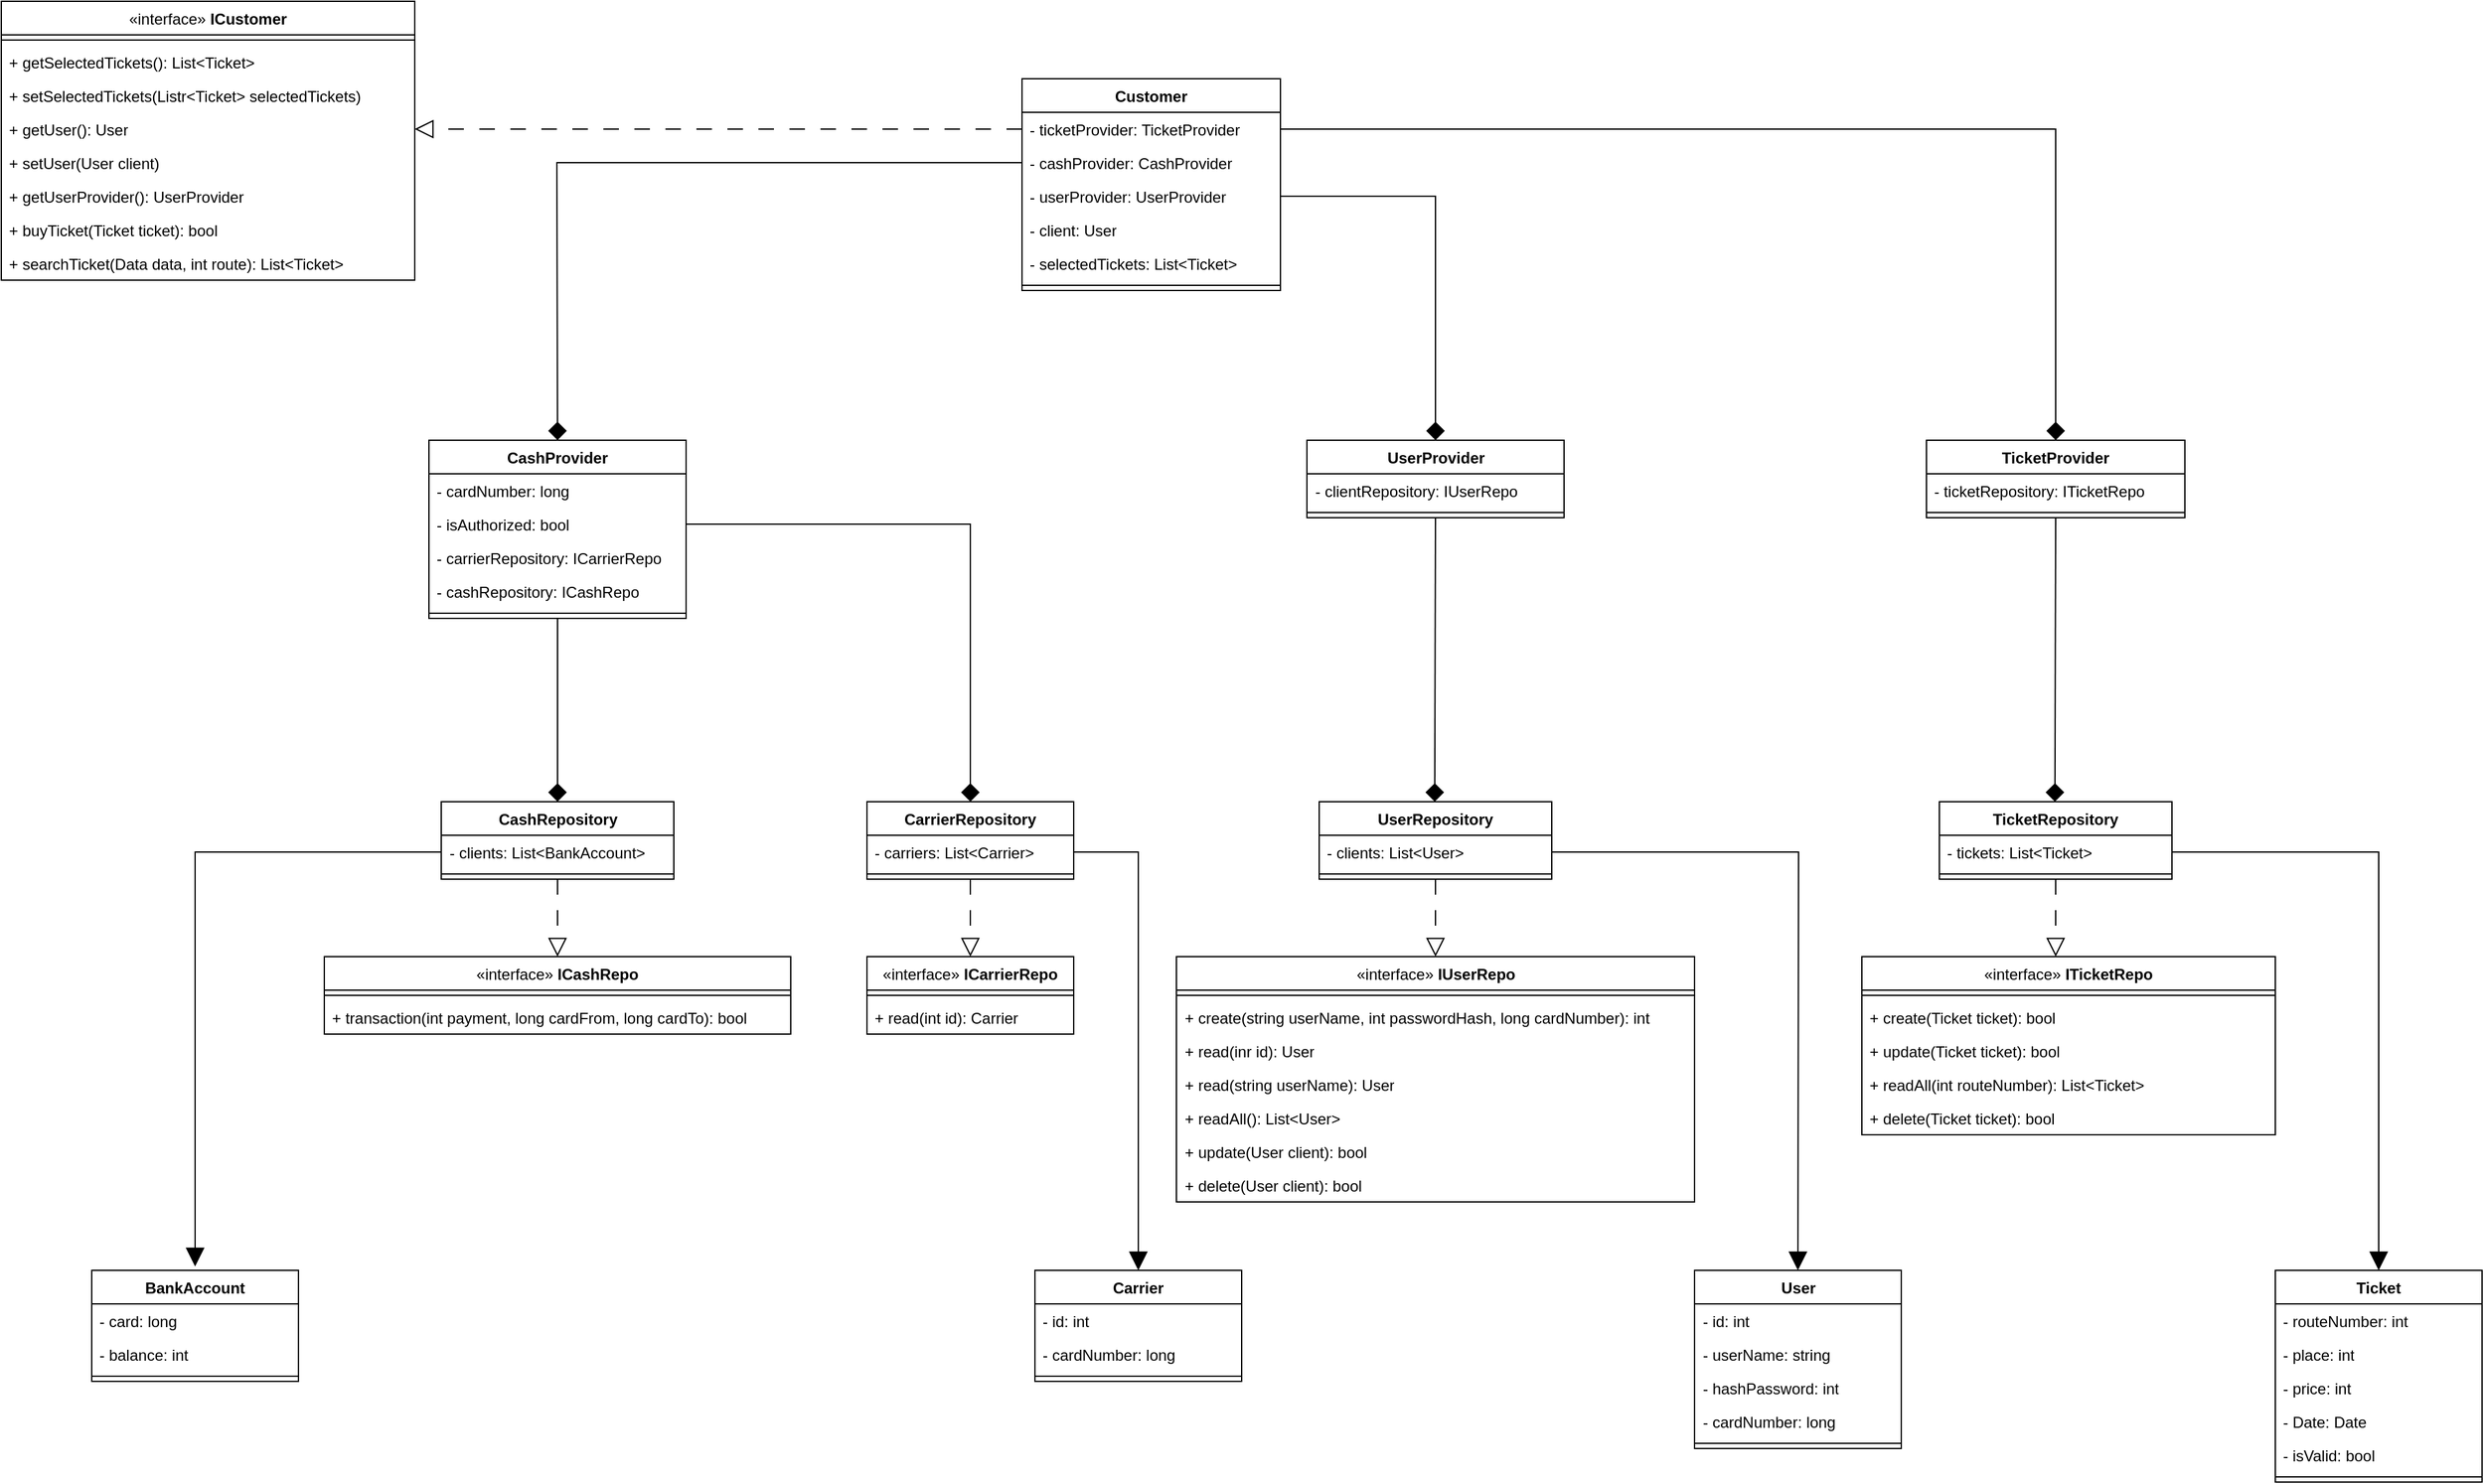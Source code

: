 <mxfile version="24.7.6">
  <diagram name="Страница — 1" id="wnQnhrCeRVXdjfEWjhVG">
    <mxGraphModel dx="2807" dy="1110" grid="1" gridSize="10" guides="1" tooltips="1" connect="1" arrows="1" fold="1" page="1" pageScale="1" pageWidth="827" pageHeight="1169" math="0" shadow="0">
      <root>
        <mxCell id="0" />
        <mxCell id="1" parent="0" />
        <mxCell id="jWmrTq4D48jjDV1dn7ar-1" value="User" style="swimlane;fontStyle=1;align=center;verticalAlign=top;childLayout=stackLayout;horizontal=1;startSize=26;horizontalStack=0;resizeParent=1;resizeParentMax=0;resizeLast=0;collapsible=1;marginBottom=0;whiteSpace=wrap;html=1;" parent="1" vertex="1">
          <mxGeometry x="1000.5" y="1083" width="160" height="138" as="geometry" />
        </mxCell>
        <mxCell id="jWmrTq4D48jjDV1dn7ar-2" value="- id: int" style="text;strokeColor=none;fillColor=none;align=left;verticalAlign=top;spacingLeft=4;spacingRight=4;overflow=hidden;rotatable=0;points=[[0,0.5],[1,0.5]];portConstraint=eastwest;whiteSpace=wrap;html=1;" parent="jWmrTq4D48jjDV1dn7ar-1" vertex="1">
          <mxGeometry y="26" width="160" height="26" as="geometry" />
        </mxCell>
        <mxCell id="jWmrTq4D48jjDV1dn7ar-5" value="- userName: string" style="text;strokeColor=none;fillColor=none;align=left;verticalAlign=top;spacingLeft=4;spacingRight=4;overflow=hidden;rotatable=0;points=[[0,0.5],[1,0.5]];portConstraint=eastwest;whiteSpace=wrap;html=1;" parent="jWmrTq4D48jjDV1dn7ar-1" vertex="1">
          <mxGeometry y="52" width="160" height="26" as="geometry" />
        </mxCell>
        <mxCell id="jWmrTq4D48jjDV1dn7ar-6" value="- hashPassword: int" style="text;strokeColor=none;fillColor=none;align=left;verticalAlign=top;spacingLeft=4;spacingRight=4;overflow=hidden;rotatable=0;points=[[0,0.5],[1,0.5]];portConstraint=eastwest;whiteSpace=wrap;html=1;" parent="jWmrTq4D48jjDV1dn7ar-1" vertex="1">
          <mxGeometry y="78" width="160" height="26" as="geometry" />
        </mxCell>
        <mxCell id="jWmrTq4D48jjDV1dn7ar-7" value="- cardNumber: long" style="text;strokeColor=none;fillColor=none;align=left;verticalAlign=top;spacingLeft=4;spacingRight=4;overflow=hidden;rotatable=0;points=[[0,0.5],[1,0.5]];portConstraint=eastwest;whiteSpace=wrap;html=1;" parent="jWmrTq4D48jjDV1dn7ar-1" vertex="1">
          <mxGeometry y="104" width="160" height="26" as="geometry" />
        </mxCell>
        <mxCell id="jWmrTq4D48jjDV1dn7ar-3" value="" style="line;strokeWidth=1;fillColor=none;align=left;verticalAlign=middle;spacingTop=-1;spacingLeft=3;spacingRight=3;rotatable=0;labelPosition=right;points=[];portConstraint=eastwest;strokeColor=inherit;" parent="jWmrTq4D48jjDV1dn7ar-1" vertex="1">
          <mxGeometry y="130" width="160" height="8" as="geometry" />
        </mxCell>
        <mxCell id="jWmrTq4D48jjDV1dn7ar-8" value="Ticket" style="swimlane;fontStyle=1;align=center;verticalAlign=top;childLayout=stackLayout;horizontal=1;startSize=26;horizontalStack=0;resizeParent=1;resizeParentMax=0;resizeLast=0;collapsible=1;marginBottom=0;whiteSpace=wrap;html=1;" parent="1" vertex="1">
          <mxGeometry x="1450" y="1083" width="160" height="164" as="geometry" />
        </mxCell>
        <mxCell id="jWmrTq4D48jjDV1dn7ar-9" value="- routeNumber: int" style="text;strokeColor=none;fillColor=none;align=left;verticalAlign=top;spacingLeft=4;spacingRight=4;overflow=hidden;rotatable=0;points=[[0,0.5],[1,0.5]];portConstraint=eastwest;whiteSpace=wrap;html=1;" parent="jWmrTq4D48jjDV1dn7ar-8" vertex="1">
          <mxGeometry y="26" width="160" height="26" as="geometry" />
        </mxCell>
        <mxCell id="jWmrTq4D48jjDV1dn7ar-12" value="- place: int" style="text;strokeColor=none;fillColor=none;align=left;verticalAlign=top;spacingLeft=4;spacingRight=4;overflow=hidden;rotatable=0;points=[[0,0.5],[1,0.5]];portConstraint=eastwest;whiteSpace=wrap;html=1;" parent="jWmrTq4D48jjDV1dn7ar-8" vertex="1">
          <mxGeometry y="52" width="160" height="26" as="geometry" />
        </mxCell>
        <mxCell id="jWmrTq4D48jjDV1dn7ar-13" value="- price: int" style="text;strokeColor=none;fillColor=none;align=left;verticalAlign=top;spacingLeft=4;spacingRight=4;overflow=hidden;rotatable=0;points=[[0,0.5],[1,0.5]];portConstraint=eastwest;whiteSpace=wrap;html=1;" parent="jWmrTq4D48jjDV1dn7ar-8" vertex="1">
          <mxGeometry y="78" width="160" height="26" as="geometry" />
        </mxCell>
        <mxCell id="jWmrTq4D48jjDV1dn7ar-14" value="- Date: Date" style="text;strokeColor=none;fillColor=none;align=left;verticalAlign=top;spacingLeft=4;spacingRight=4;overflow=hidden;rotatable=0;points=[[0,0.5],[1,0.5]];portConstraint=eastwest;whiteSpace=wrap;html=1;" parent="jWmrTq4D48jjDV1dn7ar-8" vertex="1">
          <mxGeometry y="104" width="160" height="26" as="geometry" />
        </mxCell>
        <mxCell id="jWmrTq4D48jjDV1dn7ar-15" value="- isValid: bool" style="text;strokeColor=none;fillColor=none;align=left;verticalAlign=top;spacingLeft=4;spacingRight=4;overflow=hidden;rotatable=0;points=[[0,0.5],[1,0.5]];portConstraint=eastwest;whiteSpace=wrap;html=1;" parent="jWmrTq4D48jjDV1dn7ar-8" vertex="1">
          <mxGeometry y="130" width="160" height="26" as="geometry" />
        </mxCell>
        <mxCell id="jWmrTq4D48jjDV1dn7ar-10" value="" style="line;strokeWidth=1;fillColor=none;align=left;verticalAlign=middle;spacingTop=-1;spacingLeft=3;spacingRight=3;rotatable=0;labelPosition=right;points=[];portConstraint=eastwest;strokeColor=inherit;" parent="jWmrTq4D48jjDV1dn7ar-8" vertex="1">
          <mxGeometry y="156" width="160" height="8" as="geometry" />
        </mxCell>
        <mxCell id="jWmrTq4D48jjDV1dn7ar-16" value="Carrier" style="swimlane;fontStyle=1;align=center;verticalAlign=top;childLayout=stackLayout;horizontal=1;startSize=26;horizontalStack=0;resizeParent=1;resizeParentMax=0;resizeLast=0;collapsible=1;marginBottom=0;whiteSpace=wrap;html=1;" parent="1" vertex="1">
          <mxGeometry x="490" y="1083" width="160" height="86" as="geometry" />
        </mxCell>
        <mxCell id="jWmrTq4D48jjDV1dn7ar-17" value="- id: int" style="text;strokeColor=none;fillColor=none;align=left;verticalAlign=top;spacingLeft=4;spacingRight=4;overflow=hidden;rotatable=0;points=[[0,0.5],[1,0.5]];portConstraint=eastwest;whiteSpace=wrap;html=1;" parent="jWmrTq4D48jjDV1dn7ar-16" vertex="1">
          <mxGeometry y="26" width="160" height="26" as="geometry" />
        </mxCell>
        <mxCell id="jWmrTq4D48jjDV1dn7ar-20" value="- cardNumber: long" style="text;strokeColor=none;fillColor=none;align=left;verticalAlign=top;spacingLeft=4;spacingRight=4;overflow=hidden;rotatable=0;points=[[0,0.5],[1,0.5]];portConstraint=eastwest;whiteSpace=wrap;html=1;" parent="jWmrTq4D48jjDV1dn7ar-16" vertex="1">
          <mxGeometry y="52" width="160" height="26" as="geometry" />
        </mxCell>
        <mxCell id="jWmrTq4D48jjDV1dn7ar-18" value="" style="line;strokeWidth=1;fillColor=none;align=left;verticalAlign=middle;spacingTop=-1;spacingLeft=3;spacingRight=3;rotatable=0;labelPosition=right;points=[];portConstraint=eastwest;strokeColor=inherit;" parent="jWmrTq4D48jjDV1dn7ar-16" vertex="1">
          <mxGeometry y="78" width="160" height="8" as="geometry" />
        </mxCell>
        <mxCell id="jWmrTq4D48jjDV1dn7ar-21" value="BankAccount" style="swimlane;fontStyle=1;align=center;verticalAlign=top;childLayout=stackLayout;horizontal=1;startSize=26;horizontalStack=0;resizeParent=1;resizeParentMax=0;resizeLast=0;collapsible=1;marginBottom=0;whiteSpace=wrap;html=1;" parent="1" vertex="1">
          <mxGeometry x="-240" y="1083" width="160" height="86" as="geometry" />
        </mxCell>
        <mxCell id="jWmrTq4D48jjDV1dn7ar-22" value="- card: long" style="text;strokeColor=none;fillColor=none;align=left;verticalAlign=top;spacingLeft=4;spacingRight=4;overflow=hidden;rotatable=0;points=[[0,0.5],[1,0.5]];portConstraint=eastwest;whiteSpace=wrap;html=1;" parent="jWmrTq4D48jjDV1dn7ar-21" vertex="1">
          <mxGeometry y="26" width="160" height="26" as="geometry" />
        </mxCell>
        <mxCell id="jWmrTq4D48jjDV1dn7ar-25" value="- balance: int" style="text;strokeColor=none;fillColor=none;align=left;verticalAlign=top;spacingLeft=4;spacingRight=4;overflow=hidden;rotatable=0;points=[[0,0.5],[1,0.5]];portConstraint=eastwest;whiteSpace=wrap;html=1;" parent="jWmrTq4D48jjDV1dn7ar-21" vertex="1">
          <mxGeometry y="52" width="160" height="26" as="geometry" />
        </mxCell>
        <mxCell id="jWmrTq4D48jjDV1dn7ar-23" value="" style="line;strokeWidth=1;fillColor=none;align=left;verticalAlign=middle;spacingTop=-1;spacingLeft=3;spacingRight=3;rotatable=0;labelPosition=right;points=[];portConstraint=eastwest;strokeColor=inherit;" parent="jWmrTq4D48jjDV1dn7ar-21" vertex="1">
          <mxGeometry y="78" width="160" height="8" as="geometry" />
        </mxCell>
        <mxCell id="jWmrTq4D48jjDV1dn7ar-29" value="CarrierRepository" style="swimlane;fontStyle=1;align=center;verticalAlign=top;childLayout=stackLayout;horizontal=1;startSize=26;horizontalStack=0;resizeParent=1;resizeParentMax=0;resizeLast=0;collapsible=1;marginBottom=0;whiteSpace=wrap;html=1;" parent="1" vertex="1">
          <mxGeometry x="360" y="720" width="160" height="60" as="geometry" />
        </mxCell>
        <mxCell id="jWmrTq4D48jjDV1dn7ar-33" value="- carriers: List&amp;lt;Carrier&amp;gt;" style="text;strokeColor=none;fillColor=none;align=left;verticalAlign=top;spacingLeft=4;spacingRight=4;overflow=hidden;rotatable=0;points=[[0,0.5],[1,0.5]];portConstraint=eastwest;whiteSpace=wrap;html=1;" parent="jWmrTq4D48jjDV1dn7ar-29" vertex="1">
          <mxGeometry y="26" width="160" height="26" as="geometry" />
        </mxCell>
        <mxCell id="jWmrTq4D48jjDV1dn7ar-31" value="" style="line;strokeWidth=1;fillColor=none;align=left;verticalAlign=middle;spacingTop=-1;spacingLeft=3;spacingRight=3;rotatable=0;labelPosition=right;points=[];portConstraint=eastwest;strokeColor=inherit;" parent="jWmrTq4D48jjDV1dn7ar-29" vertex="1">
          <mxGeometry y="52" width="160" height="8" as="geometry" />
        </mxCell>
        <mxCell id="jWmrTq4D48jjDV1dn7ar-34" value="CashRepository" style="swimlane;fontStyle=1;align=center;verticalAlign=top;childLayout=stackLayout;horizontal=1;startSize=26;horizontalStack=0;resizeParent=1;resizeParentMax=0;resizeLast=0;collapsible=1;marginBottom=0;whiteSpace=wrap;html=1;" parent="1" vertex="1">
          <mxGeometry x="30.5" y="720" width="180" height="60" as="geometry" />
        </mxCell>
        <mxCell id="jWmrTq4D48jjDV1dn7ar-35" value="- clients: List&amp;lt;BankAccount&amp;gt;" style="text;strokeColor=none;fillColor=none;align=left;verticalAlign=top;spacingLeft=4;spacingRight=4;overflow=hidden;rotatable=0;points=[[0,0.5],[1,0.5]];portConstraint=eastwest;whiteSpace=wrap;html=1;" parent="jWmrTq4D48jjDV1dn7ar-34" vertex="1">
          <mxGeometry y="26" width="180" height="26" as="geometry" />
        </mxCell>
        <mxCell id="jWmrTq4D48jjDV1dn7ar-36" value="" style="line;strokeWidth=1;fillColor=none;align=left;verticalAlign=middle;spacingTop=-1;spacingLeft=3;spacingRight=3;rotatable=0;labelPosition=right;points=[];portConstraint=eastwest;strokeColor=inherit;" parent="jWmrTq4D48jjDV1dn7ar-34" vertex="1">
          <mxGeometry y="52" width="180" height="8" as="geometry" />
        </mxCell>
        <mxCell id="jWmrTq4D48jjDV1dn7ar-38" value="TicketRepository" style="swimlane;fontStyle=1;align=center;verticalAlign=top;childLayout=stackLayout;horizontal=1;startSize=26;horizontalStack=0;resizeParent=1;resizeParentMax=0;resizeLast=0;collapsible=1;marginBottom=0;whiteSpace=wrap;html=1;" parent="1" vertex="1">
          <mxGeometry x="1190" y="720" width="180" height="60" as="geometry" />
        </mxCell>
        <mxCell id="jWmrTq4D48jjDV1dn7ar-39" value="- tickets: List&amp;lt;Ticket&amp;gt;" style="text;strokeColor=none;fillColor=none;align=left;verticalAlign=top;spacingLeft=4;spacingRight=4;overflow=hidden;rotatable=0;points=[[0,0.5],[1,0.5]];portConstraint=eastwest;whiteSpace=wrap;html=1;" parent="jWmrTq4D48jjDV1dn7ar-38" vertex="1">
          <mxGeometry y="26" width="180" height="26" as="geometry" />
        </mxCell>
        <mxCell id="jWmrTq4D48jjDV1dn7ar-40" value="" style="line;strokeWidth=1;fillColor=none;align=left;verticalAlign=middle;spacingTop=-1;spacingLeft=3;spacingRight=3;rotatable=0;labelPosition=right;points=[];portConstraint=eastwest;strokeColor=inherit;" parent="jWmrTq4D48jjDV1dn7ar-38" vertex="1">
          <mxGeometry y="52" width="180" height="8" as="geometry" />
        </mxCell>
        <mxCell id="jWmrTq4D48jjDV1dn7ar-42" value="UserRepository" style="swimlane;fontStyle=1;align=center;verticalAlign=top;childLayout=stackLayout;horizontal=1;startSize=26;horizontalStack=0;resizeParent=1;resizeParentMax=0;resizeLast=0;collapsible=1;marginBottom=0;whiteSpace=wrap;html=1;" parent="1" vertex="1">
          <mxGeometry x="710" y="720" width="180" height="60" as="geometry" />
        </mxCell>
        <mxCell id="jWmrTq4D48jjDV1dn7ar-43" value="- clients: List&amp;lt;User&amp;gt;" style="text;strokeColor=none;fillColor=none;align=left;verticalAlign=top;spacingLeft=4;spacingRight=4;overflow=hidden;rotatable=0;points=[[0,0.5],[1,0.5]];portConstraint=eastwest;whiteSpace=wrap;html=1;" parent="jWmrTq4D48jjDV1dn7ar-42" vertex="1">
          <mxGeometry y="26" width="180" height="26" as="geometry" />
        </mxCell>
        <mxCell id="jWmrTq4D48jjDV1dn7ar-44" value="" style="line;strokeWidth=1;fillColor=none;align=left;verticalAlign=middle;spacingTop=-1;spacingLeft=3;spacingRight=3;rotatable=0;labelPosition=right;points=[];portConstraint=eastwest;strokeColor=inherit;" parent="jWmrTq4D48jjDV1dn7ar-42" vertex="1">
          <mxGeometry y="52" width="180" height="8" as="geometry" />
        </mxCell>
        <mxCell id="jWmrTq4D48jjDV1dn7ar-47" value="CashProvider" style="swimlane;fontStyle=1;align=center;verticalAlign=top;childLayout=stackLayout;horizontal=1;startSize=26;horizontalStack=0;resizeParent=1;resizeParentMax=0;resizeLast=0;collapsible=1;marginBottom=0;whiteSpace=wrap;html=1;" parent="1" vertex="1">
          <mxGeometry x="21" y="440" width="199" height="138" as="geometry" />
        </mxCell>
        <mxCell id="jWmrTq4D48jjDV1dn7ar-48" value="- cardNumber: long" style="text;strokeColor=none;fillColor=none;align=left;verticalAlign=top;spacingLeft=4;spacingRight=4;overflow=hidden;rotatable=0;points=[[0,0.5],[1,0.5]];portConstraint=eastwest;whiteSpace=wrap;html=1;" parent="jWmrTq4D48jjDV1dn7ar-47" vertex="1">
          <mxGeometry y="26" width="199" height="26" as="geometry" />
        </mxCell>
        <mxCell id="jWmrTq4D48jjDV1dn7ar-51" value="- isAuthorized: bool" style="text;strokeColor=none;fillColor=none;align=left;verticalAlign=top;spacingLeft=4;spacingRight=4;overflow=hidden;rotatable=0;points=[[0,0.5],[1,0.5]];portConstraint=eastwest;whiteSpace=wrap;html=1;" parent="jWmrTq4D48jjDV1dn7ar-47" vertex="1">
          <mxGeometry y="52" width="199" height="26" as="geometry" />
        </mxCell>
        <mxCell id="jWmrTq4D48jjDV1dn7ar-52" value="- carrierRepository: ICarrierRepo" style="text;strokeColor=none;fillColor=none;align=left;verticalAlign=top;spacingLeft=4;spacingRight=4;overflow=hidden;rotatable=0;points=[[0,0.5],[1,0.5]];portConstraint=eastwest;whiteSpace=wrap;html=1;" parent="jWmrTq4D48jjDV1dn7ar-47" vertex="1">
          <mxGeometry y="78" width="199" height="26" as="geometry" />
        </mxCell>
        <mxCell id="jWmrTq4D48jjDV1dn7ar-53" value="- cashRepository: ICashRepo" style="text;strokeColor=none;fillColor=none;align=left;verticalAlign=top;spacingLeft=4;spacingRight=4;overflow=hidden;rotatable=0;points=[[0,0.5],[1,0.5]];portConstraint=eastwest;whiteSpace=wrap;html=1;" parent="jWmrTq4D48jjDV1dn7ar-47" vertex="1">
          <mxGeometry y="104" width="199" height="26" as="geometry" />
        </mxCell>
        <mxCell id="jWmrTq4D48jjDV1dn7ar-49" value="" style="line;strokeWidth=1;fillColor=none;align=left;verticalAlign=middle;spacingTop=-1;spacingLeft=3;spacingRight=3;rotatable=0;labelPosition=right;points=[];portConstraint=eastwest;strokeColor=inherit;" parent="jWmrTq4D48jjDV1dn7ar-47" vertex="1">
          <mxGeometry y="130" width="199" height="8" as="geometry" />
        </mxCell>
        <mxCell id="jWmrTq4D48jjDV1dn7ar-54" value="Customer" style="swimlane;fontStyle=1;align=center;verticalAlign=top;childLayout=stackLayout;horizontal=1;startSize=26;horizontalStack=0;resizeParent=1;resizeParentMax=0;resizeLast=0;collapsible=1;marginBottom=0;whiteSpace=wrap;html=1;" parent="1" vertex="1">
          <mxGeometry x="480" y="160" width="200" height="164" as="geometry" />
        </mxCell>
        <mxCell id="jWmrTq4D48jjDV1dn7ar-55" value="- ticketProvider: TicketProvider" style="text;strokeColor=none;fillColor=none;align=left;verticalAlign=top;spacingLeft=4;spacingRight=4;overflow=hidden;rotatable=0;points=[[0,0.5],[1,0.5]];portConstraint=eastwest;whiteSpace=wrap;html=1;" parent="jWmrTq4D48jjDV1dn7ar-54" vertex="1">
          <mxGeometry y="26" width="200" height="26" as="geometry" />
        </mxCell>
        <mxCell id="jWmrTq4D48jjDV1dn7ar-58" value="- cashProvider: CashProvider" style="text;strokeColor=none;fillColor=none;align=left;verticalAlign=top;spacingLeft=4;spacingRight=4;overflow=hidden;rotatable=0;points=[[0,0.5],[1,0.5]];portConstraint=eastwest;whiteSpace=wrap;html=1;" parent="jWmrTq4D48jjDV1dn7ar-54" vertex="1">
          <mxGeometry y="52" width="200" height="26" as="geometry" />
        </mxCell>
        <mxCell id="jWmrTq4D48jjDV1dn7ar-61" value="- userProvider: UserProvider" style="text;strokeColor=none;fillColor=none;align=left;verticalAlign=top;spacingLeft=4;spacingRight=4;overflow=hidden;rotatable=0;points=[[0,0.5],[1,0.5]];portConstraint=eastwest;whiteSpace=wrap;html=1;" parent="jWmrTq4D48jjDV1dn7ar-54" vertex="1">
          <mxGeometry y="78" width="200" height="26" as="geometry" />
        </mxCell>
        <mxCell id="jWmrTq4D48jjDV1dn7ar-60" value="- client: User" style="text;strokeColor=none;fillColor=none;align=left;verticalAlign=top;spacingLeft=4;spacingRight=4;overflow=hidden;rotatable=0;points=[[0,0.5],[1,0.5]];portConstraint=eastwest;whiteSpace=wrap;html=1;" parent="jWmrTq4D48jjDV1dn7ar-54" vertex="1">
          <mxGeometry y="104" width="200" height="26" as="geometry" />
        </mxCell>
        <mxCell id="jWmrTq4D48jjDV1dn7ar-59" value="- selectedTickets: List&amp;lt;Ticket&amp;gt;" style="text;strokeColor=none;fillColor=none;align=left;verticalAlign=top;spacingLeft=4;spacingRight=4;overflow=hidden;rotatable=0;points=[[0,0.5],[1,0.5]];portConstraint=eastwest;whiteSpace=wrap;html=1;" parent="jWmrTq4D48jjDV1dn7ar-54" vertex="1">
          <mxGeometry y="130" width="200" height="26" as="geometry" />
        </mxCell>
        <mxCell id="jWmrTq4D48jjDV1dn7ar-56" value="" style="line;strokeWidth=1;fillColor=none;align=left;verticalAlign=middle;spacingTop=-1;spacingLeft=3;spacingRight=3;rotatable=0;labelPosition=right;points=[];portConstraint=eastwest;strokeColor=inherit;" parent="jWmrTq4D48jjDV1dn7ar-54" vertex="1">
          <mxGeometry y="156" width="200" height="8" as="geometry" />
        </mxCell>
        <mxCell id="jWmrTq4D48jjDV1dn7ar-62" value="TicketProvider" style="swimlane;fontStyle=1;align=center;verticalAlign=top;childLayout=stackLayout;horizontal=1;startSize=26;horizontalStack=0;resizeParent=1;resizeParentMax=0;resizeLast=0;collapsible=1;marginBottom=0;whiteSpace=wrap;html=1;" parent="1" vertex="1">
          <mxGeometry x="1180" y="440" width="200" height="60" as="geometry" />
        </mxCell>
        <mxCell id="jWmrTq4D48jjDV1dn7ar-63" value="- ticketRepository: ITicketRepo" style="text;strokeColor=none;fillColor=none;align=left;verticalAlign=top;spacingLeft=4;spacingRight=4;overflow=hidden;rotatable=0;points=[[0,0.5],[1,0.5]];portConstraint=eastwest;whiteSpace=wrap;html=1;" parent="jWmrTq4D48jjDV1dn7ar-62" vertex="1">
          <mxGeometry y="26" width="200" height="26" as="geometry" />
        </mxCell>
        <mxCell id="jWmrTq4D48jjDV1dn7ar-64" value="" style="line;strokeWidth=1;fillColor=none;align=left;verticalAlign=middle;spacingTop=-1;spacingLeft=3;spacingRight=3;rotatable=0;labelPosition=right;points=[];portConstraint=eastwest;strokeColor=inherit;" parent="jWmrTq4D48jjDV1dn7ar-62" vertex="1">
          <mxGeometry y="52" width="200" height="8" as="geometry" />
        </mxCell>
        <mxCell id="jWmrTq4D48jjDV1dn7ar-66" value="UserProvider" style="swimlane;fontStyle=1;align=center;verticalAlign=top;childLayout=stackLayout;horizontal=1;startSize=26;horizontalStack=0;resizeParent=1;resizeParentMax=0;resizeLast=0;collapsible=1;marginBottom=0;whiteSpace=wrap;html=1;" parent="1" vertex="1">
          <mxGeometry x="700.5" y="440" width="199" height="60" as="geometry" />
        </mxCell>
        <mxCell id="jWmrTq4D48jjDV1dn7ar-67" value="- clientRepository: IUserRepo" style="text;strokeColor=none;fillColor=none;align=left;verticalAlign=top;spacingLeft=4;spacingRight=4;overflow=hidden;rotatable=0;points=[[0,0.5],[1,0.5]];portConstraint=eastwest;whiteSpace=wrap;html=1;" parent="jWmrTq4D48jjDV1dn7ar-66" vertex="1">
          <mxGeometry y="26" width="199" height="26" as="geometry" />
        </mxCell>
        <mxCell id="jWmrTq4D48jjDV1dn7ar-68" value="" style="line;strokeWidth=1;fillColor=none;align=left;verticalAlign=middle;spacingTop=-1;spacingLeft=3;spacingRight=3;rotatable=0;labelPosition=right;points=[];portConstraint=eastwest;strokeColor=inherit;" parent="jWmrTq4D48jjDV1dn7ar-66" vertex="1">
          <mxGeometry y="52" width="199" height="8" as="geometry" />
        </mxCell>
        <mxCell id="jWmrTq4D48jjDV1dn7ar-105" value="&lt;span style=&quot;font-weight: 400;&quot;&gt;«interface»&amp;nbsp;&lt;/span&gt;&lt;b&gt;ICarrierRepo&lt;/b&gt;" style="swimlane;fontStyle=1;align=center;verticalAlign=top;childLayout=stackLayout;horizontal=1;startSize=26;horizontalStack=0;resizeParent=1;resizeParentMax=0;resizeLast=0;collapsible=1;marginBottom=0;whiteSpace=wrap;html=1;" parent="1" vertex="1">
          <mxGeometry x="360" y="840" width="160" height="60" as="geometry" />
        </mxCell>
        <mxCell id="jWmrTq4D48jjDV1dn7ar-107" value="" style="line;strokeWidth=1;fillColor=none;align=left;verticalAlign=middle;spacingTop=-1;spacingLeft=3;spacingRight=3;rotatable=0;labelPosition=right;points=[];portConstraint=eastwest;strokeColor=inherit;" parent="jWmrTq4D48jjDV1dn7ar-105" vertex="1">
          <mxGeometry y="26" width="160" height="8" as="geometry" />
        </mxCell>
        <mxCell id="jWmrTq4D48jjDV1dn7ar-108" value="+ read(int id): Carrier" style="text;strokeColor=none;fillColor=none;align=left;verticalAlign=top;spacingLeft=4;spacingRight=4;overflow=hidden;rotatable=0;points=[[0,0.5],[1,0.5]];portConstraint=eastwest;whiteSpace=wrap;html=1;" parent="jWmrTq4D48jjDV1dn7ar-105" vertex="1">
          <mxGeometry y="34" width="160" height="26" as="geometry" />
        </mxCell>
        <mxCell id="jWmrTq4D48jjDV1dn7ar-109" value="&lt;span style=&quot;font-weight: 400;&quot;&gt;«interface»&amp;nbsp;&lt;/span&gt;&lt;b&gt;ICashRepo&lt;/b&gt;" style="swimlane;fontStyle=1;align=center;verticalAlign=top;childLayout=stackLayout;horizontal=1;startSize=26;horizontalStack=0;resizeParent=1;resizeParentMax=0;resizeLast=0;collapsible=1;marginBottom=0;whiteSpace=wrap;html=1;" parent="1" vertex="1">
          <mxGeometry x="-60" y="840" width="361" height="60" as="geometry" />
        </mxCell>
        <mxCell id="jWmrTq4D48jjDV1dn7ar-111" value="" style="line;strokeWidth=1;fillColor=none;align=left;verticalAlign=middle;spacingTop=-1;spacingLeft=3;spacingRight=3;rotatable=0;labelPosition=right;points=[];portConstraint=eastwest;strokeColor=inherit;" parent="jWmrTq4D48jjDV1dn7ar-109" vertex="1">
          <mxGeometry y="26" width="361" height="8" as="geometry" />
        </mxCell>
        <mxCell id="jWmrTq4D48jjDV1dn7ar-113" value="+ transaction(int payment, long cardFrom, long cardTo): bool" style="text;strokeColor=none;fillColor=none;align=left;verticalAlign=top;spacingLeft=4;spacingRight=4;overflow=hidden;rotatable=0;points=[[0,0.5],[1,0.5]];portConstraint=eastwest;whiteSpace=wrap;html=1;" parent="jWmrTq4D48jjDV1dn7ar-109" vertex="1">
          <mxGeometry y="34" width="361" height="26" as="geometry" />
        </mxCell>
        <mxCell id="jWmrTq4D48jjDV1dn7ar-115" value="&lt;span style=&quot;font-weight: 400;&quot;&gt;«interface»&amp;nbsp;&lt;/span&gt;&lt;b&gt;IUserRepo&lt;/b&gt;" style="swimlane;fontStyle=1;align=center;verticalAlign=top;childLayout=stackLayout;horizontal=1;startSize=26;horizontalStack=0;resizeParent=1;resizeParentMax=0;resizeLast=0;collapsible=1;marginBottom=0;whiteSpace=wrap;html=1;" parent="1" vertex="1">
          <mxGeometry x="599.5" y="840" width="401" height="190" as="geometry" />
        </mxCell>
        <mxCell id="jWmrTq4D48jjDV1dn7ar-117" value="" style="line;strokeWidth=1;fillColor=none;align=left;verticalAlign=middle;spacingTop=-1;spacingLeft=3;spacingRight=3;rotatable=0;labelPosition=right;points=[];portConstraint=eastwest;strokeColor=inherit;" parent="jWmrTq4D48jjDV1dn7ar-115" vertex="1">
          <mxGeometry y="26" width="401" height="8" as="geometry" />
        </mxCell>
        <mxCell id="jWmrTq4D48jjDV1dn7ar-119" value="+ create(string userName, int passwordHash, long cardNumber): int" style="text;strokeColor=none;fillColor=none;align=left;verticalAlign=top;spacingLeft=4;spacingRight=4;overflow=hidden;rotatable=0;points=[[0,0.5],[1,0.5]];portConstraint=eastwest;whiteSpace=wrap;html=1;" parent="jWmrTq4D48jjDV1dn7ar-115" vertex="1">
          <mxGeometry y="34" width="401" height="26" as="geometry" />
        </mxCell>
        <mxCell id="jWmrTq4D48jjDV1dn7ar-120" value="+ read(inr id): User" style="text;strokeColor=none;fillColor=none;align=left;verticalAlign=top;spacingLeft=4;spacingRight=4;overflow=hidden;rotatable=0;points=[[0,0.5],[1,0.5]];portConstraint=eastwest;whiteSpace=wrap;html=1;" parent="jWmrTq4D48jjDV1dn7ar-115" vertex="1">
          <mxGeometry y="60" width="401" height="26" as="geometry" />
        </mxCell>
        <mxCell id="jWmrTq4D48jjDV1dn7ar-121" value="+ read(string userName): User" style="text;strokeColor=none;fillColor=none;align=left;verticalAlign=top;spacingLeft=4;spacingRight=4;overflow=hidden;rotatable=0;points=[[0,0.5],[1,0.5]];portConstraint=eastwest;whiteSpace=wrap;html=1;" parent="jWmrTq4D48jjDV1dn7ar-115" vertex="1">
          <mxGeometry y="86" width="401" height="26" as="geometry" />
        </mxCell>
        <mxCell id="jWmrTq4D48jjDV1dn7ar-122" value="+ readAll(): List&amp;lt;User&amp;gt;" style="text;strokeColor=none;fillColor=none;align=left;verticalAlign=top;spacingLeft=4;spacingRight=4;overflow=hidden;rotatable=0;points=[[0,0.5],[1,0.5]];portConstraint=eastwest;whiteSpace=wrap;html=1;" parent="jWmrTq4D48jjDV1dn7ar-115" vertex="1">
          <mxGeometry y="112" width="401" height="26" as="geometry" />
        </mxCell>
        <mxCell id="jWmrTq4D48jjDV1dn7ar-123" value="+ update(User client): bool" style="text;strokeColor=none;fillColor=none;align=left;verticalAlign=top;spacingLeft=4;spacingRight=4;overflow=hidden;rotatable=0;points=[[0,0.5],[1,0.5]];portConstraint=eastwest;whiteSpace=wrap;html=1;" parent="jWmrTq4D48jjDV1dn7ar-115" vertex="1">
          <mxGeometry y="138" width="401" height="26" as="geometry" />
        </mxCell>
        <mxCell id="jWmrTq4D48jjDV1dn7ar-124" value="+ delete(User client): bool" style="text;strokeColor=none;fillColor=none;align=left;verticalAlign=top;spacingLeft=4;spacingRight=4;overflow=hidden;rotatable=0;points=[[0,0.5],[1,0.5]];portConstraint=eastwest;whiteSpace=wrap;html=1;" parent="jWmrTq4D48jjDV1dn7ar-115" vertex="1">
          <mxGeometry y="164" width="401" height="26" as="geometry" />
        </mxCell>
        <mxCell id="jWmrTq4D48jjDV1dn7ar-125" value="&lt;span style=&quot;font-weight: 400;&quot;&gt;«interface»&amp;nbsp;&lt;/span&gt;&lt;b&gt;ICustomer&lt;/b&gt;" style="swimlane;fontStyle=1;align=center;verticalAlign=top;childLayout=stackLayout;horizontal=1;startSize=26;horizontalStack=0;resizeParent=1;resizeParentMax=0;resizeLast=0;collapsible=1;marginBottom=0;whiteSpace=wrap;html=1;" parent="1" vertex="1">
          <mxGeometry x="-310" y="100" width="320" height="216" as="geometry" />
        </mxCell>
        <mxCell id="jWmrTq4D48jjDV1dn7ar-127" value="" style="line;strokeWidth=1;fillColor=none;align=left;verticalAlign=middle;spacingTop=-1;spacingLeft=3;spacingRight=3;rotatable=0;labelPosition=right;points=[];portConstraint=eastwest;strokeColor=inherit;" parent="jWmrTq4D48jjDV1dn7ar-125" vertex="1">
          <mxGeometry y="26" width="320" height="8" as="geometry" />
        </mxCell>
        <mxCell id="jWmrTq4D48jjDV1dn7ar-83" value="+ getSelectedTickets(): List&amp;lt;Ticket&amp;gt;" style="text;strokeColor=none;fillColor=none;align=left;verticalAlign=top;spacingLeft=4;spacingRight=4;overflow=hidden;rotatable=0;points=[[0,0.5],[1,0.5]];portConstraint=eastwest;whiteSpace=wrap;html=1;" parent="jWmrTq4D48jjDV1dn7ar-125" vertex="1">
          <mxGeometry y="34" width="320" height="26" as="geometry" />
        </mxCell>
        <mxCell id="jWmrTq4D48jjDV1dn7ar-84" value="+ setSelectedTickets(Listr&amp;lt;Ticket&amp;gt; selectedTickets)" style="text;strokeColor=none;fillColor=none;align=left;verticalAlign=top;spacingLeft=4;spacingRight=4;overflow=hidden;rotatable=0;points=[[0,0.5],[1,0.5]];portConstraint=eastwest;whiteSpace=wrap;html=1;" parent="jWmrTq4D48jjDV1dn7ar-125" vertex="1">
          <mxGeometry y="60" width="320" height="26" as="geometry" />
        </mxCell>
        <mxCell id="jWmrTq4D48jjDV1dn7ar-85" value="+ getUser(): User" style="text;strokeColor=none;fillColor=none;align=left;verticalAlign=top;spacingLeft=4;spacingRight=4;overflow=hidden;rotatable=0;points=[[0,0.5],[1,0.5]];portConstraint=eastwest;whiteSpace=wrap;html=1;" parent="jWmrTq4D48jjDV1dn7ar-125" vertex="1">
          <mxGeometry y="86" width="320" height="26" as="geometry" />
        </mxCell>
        <mxCell id="jWmrTq4D48jjDV1dn7ar-94" value="+ setUser(User client)" style="text;strokeColor=none;fillColor=none;align=left;verticalAlign=top;spacingLeft=4;spacingRight=4;overflow=hidden;rotatable=0;points=[[0,0.5],[1,0.5]];portConstraint=eastwest;whiteSpace=wrap;html=1;" parent="jWmrTq4D48jjDV1dn7ar-125" vertex="1">
          <mxGeometry y="112" width="320" height="26" as="geometry" />
        </mxCell>
        <mxCell id="jWmrTq4D48jjDV1dn7ar-95" value="+ getUserProvider(): UserProvider" style="text;strokeColor=none;fillColor=none;align=left;verticalAlign=top;spacingLeft=4;spacingRight=4;overflow=hidden;rotatable=0;points=[[0,0.5],[1,0.5]];portConstraint=eastwest;whiteSpace=wrap;html=1;" parent="jWmrTq4D48jjDV1dn7ar-125" vertex="1">
          <mxGeometry y="138" width="320" height="26" as="geometry" />
        </mxCell>
        <mxCell id="jWmrTq4D48jjDV1dn7ar-96" value="+ buyTicket(Ticket ticket): bool" style="text;strokeColor=none;fillColor=none;align=left;verticalAlign=top;spacingLeft=4;spacingRight=4;overflow=hidden;rotatable=0;points=[[0,0.5],[1,0.5]];portConstraint=eastwest;whiteSpace=wrap;html=1;" parent="jWmrTq4D48jjDV1dn7ar-125" vertex="1">
          <mxGeometry y="164" width="320" height="26" as="geometry" />
        </mxCell>
        <mxCell id="jWmrTq4D48jjDV1dn7ar-97" value="+ searchTicket(Data data, int route): List&amp;lt;Ticket&amp;gt;" style="text;strokeColor=none;fillColor=none;align=left;verticalAlign=top;spacingLeft=4;spacingRight=4;overflow=hidden;rotatable=0;points=[[0,0.5],[1,0.5]];portConstraint=eastwest;whiteSpace=wrap;html=1;" parent="jWmrTq4D48jjDV1dn7ar-125" vertex="1">
          <mxGeometry y="190" width="320" height="26" as="geometry" />
        </mxCell>
        <mxCell id="jWmrTq4D48jjDV1dn7ar-129" value="&lt;span style=&quot;font-weight: 400;&quot;&gt;«interface»&amp;nbsp;&lt;/span&gt;&lt;b&gt;ITicketRepo&lt;/b&gt;" style="swimlane;fontStyle=1;align=center;verticalAlign=top;childLayout=stackLayout;horizontal=1;startSize=26;horizontalStack=0;resizeParent=1;resizeParentMax=0;resizeLast=0;collapsible=1;marginBottom=0;whiteSpace=wrap;html=1;" parent="1" vertex="1">
          <mxGeometry x="1130" y="840" width="320" height="138" as="geometry" />
        </mxCell>
        <mxCell id="jWmrTq4D48jjDV1dn7ar-131" value="" style="line;strokeWidth=1;fillColor=none;align=left;verticalAlign=middle;spacingTop=-1;spacingLeft=3;spacingRight=3;rotatable=0;labelPosition=right;points=[];portConstraint=eastwest;strokeColor=inherit;" parent="jWmrTq4D48jjDV1dn7ar-129" vertex="1">
          <mxGeometry y="26" width="320" height="8" as="geometry" />
        </mxCell>
        <mxCell id="jWmrTq4D48jjDV1dn7ar-79" value="+ create(Ticket ticket): bool" style="text;strokeColor=none;fillColor=none;align=left;verticalAlign=top;spacingLeft=4;spacingRight=4;overflow=hidden;rotatable=0;points=[[0,0.5],[1,0.5]];portConstraint=eastwest;whiteSpace=wrap;html=1;" parent="jWmrTq4D48jjDV1dn7ar-129" vertex="1">
          <mxGeometry y="34" width="320" height="26" as="geometry" />
        </mxCell>
        <mxCell id="jWmrTq4D48jjDV1dn7ar-81" value="+ update(Ticket ticket): bool" style="text;strokeColor=none;fillColor=none;align=left;verticalAlign=top;spacingLeft=4;spacingRight=4;overflow=hidden;rotatable=0;points=[[0,0.5],[1,0.5]];portConstraint=eastwest;whiteSpace=wrap;html=1;" parent="jWmrTq4D48jjDV1dn7ar-129" vertex="1">
          <mxGeometry y="60" width="320" height="26" as="geometry" />
        </mxCell>
        <mxCell id="jWmrTq4D48jjDV1dn7ar-80" value="+ readAll(int routeNumber): List&amp;lt;Ticket&amp;gt;" style="text;strokeColor=none;fillColor=none;align=left;verticalAlign=top;spacingLeft=4;spacingRight=4;overflow=hidden;rotatable=0;points=[[0,0.5],[1,0.5]];portConstraint=eastwest;whiteSpace=wrap;html=1;" parent="jWmrTq4D48jjDV1dn7ar-129" vertex="1">
          <mxGeometry y="86" width="320" height="26" as="geometry" />
        </mxCell>
        <mxCell id="jWmrTq4D48jjDV1dn7ar-98" value="+ delete(Ticket ticket): bool" style="text;strokeColor=none;fillColor=none;align=left;verticalAlign=top;spacingLeft=4;spacingRight=4;overflow=hidden;rotatable=0;points=[[0,0.5],[1,0.5]];portConstraint=eastwest;whiteSpace=wrap;html=1;" parent="jWmrTq4D48jjDV1dn7ar-129" vertex="1">
          <mxGeometry y="112" width="320" height="26" as="geometry" />
        </mxCell>
        <mxCell id="jWmrTq4D48jjDV1dn7ar-134" value="" style="endArrow=block;html=1;rounded=0;entryX=0.5;entryY=0;entryDx=0;entryDy=0;dashed=1;endFill=0;dashPattern=12 12;strokeWidth=1;targetPerimeterSpacing=0;endSize=12;exitX=0.5;exitY=1;exitDx=0;exitDy=0;" parent="1" source="jWmrTq4D48jjDV1dn7ar-42" target="jWmrTq4D48jjDV1dn7ar-115" edge="1">
          <mxGeometry width="50" height="50" relative="1" as="geometry">
            <mxPoint x="750" y="730" as="sourcePoint" />
            <mxPoint x="630" y="670" as="targetPoint" />
            <Array as="points" />
          </mxGeometry>
        </mxCell>
        <mxCell id="jWmrTq4D48jjDV1dn7ar-135" value="" style="endArrow=block;html=1;rounded=0;dashed=1;endFill=0;dashPattern=12 12;strokeWidth=1;targetPerimeterSpacing=0;endSize=12;entryX=0.5;entryY=0;entryDx=0;entryDy=0;exitX=0.5;exitY=1;exitDx=0;exitDy=0;" parent="1" source="jWmrTq4D48jjDV1dn7ar-29" target="jWmrTq4D48jjDV1dn7ar-105" edge="1">
          <mxGeometry width="50" height="50" relative="1" as="geometry">
            <mxPoint x="140" y="714" as="sourcePoint" />
            <mxPoint x="200" y="818" as="targetPoint" />
            <Array as="points" />
          </mxGeometry>
        </mxCell>
        <mxCell id="jWmrTq4D48jjDV1dn7ar-136" value="" style="endArrow=block;html=1;rounded=0;entryX=0.5;entryY=0;entryDx=0;entryDy=0;dashed=1;endFill=0;dashPattern=12 12;strokeWidth=1;targetPerimeterSpacing=0;endSize=12;exitX=0.5;exitY=1;exitDx=0;exitDy=0;" parent="1" source="jWmrTq4D48jjDV1dn7ar-38" edge="1">
          <mxGeometry width="50" height="50" relative="1" as="geometry">
            <mxPoint x="1230" y="650" as="sourcePoint" />
            <mxPoint x="1280" y="840" as="targetPoint" />
            <Array as="points" />
          </mxGeometry>
        </mxCell>
        <mxCell id="jWmrTq4D48jjDV1dn7ar-137" value="" style="endArrow=block;html=1;rounded=0;dashed=1;endFill=0;dashPattern=12 12;strokeWidth=1;targetPerimeterSpacing=0;endSize=12;entryX=0.5;entryY=0;entryDx=0;entryDy=0;exitX=0.5;exitY=1;exitDx=0;exitDy=0;" parent="1" source="jWmrTq4D48jjDV1dn7ar-34" target="jWmrTq4D48jjDV1dn7ar-109" edge="1">
          <mxGeometry width="50" height="50" relative="1" as="geometry">
            <mxPoint x="61" y="708" as="sourcePoint" />
            <mxPoint x="60" y="850" as="targetPoint" />
            <Array as="points" />
          </mxGeometry>
        </mxCell>
        <mxCell id="jWmrTq4D48jjDV1dn7ar-138" value="" style="endArrow=diamond;html=1;rounded=0;endFill=1;strokeWidth=1;targetPerimeterSpacing=0;endSize=12;entryX=0.5;entryY=0;entryDx=0;entryDy=0;exitX=0.5;exitY=1;exitDx=0;exitDy=0;" parent="1" source="jWmrTq4D48jjDV1dn7ar-47" target="jWmrTq4D48jjDV1dn7ar-34" edge="1">
          <mxGeometry width="50" height="50" relative="1" as="geometry">
            <mxPoint x="131" y="790" as="sourcePoint" />
            <mxPoint x="131" y="850" as="targetPoint" />
            <Array as="points" />
          </mxGeometry>
        </mxCell>
        <mxCell id="jWmrTq4D48jjDV1dn7ar-139" value="" style="endArrow=diamond;html=1;rounded=0;endFill=1;strokeWidth=1;targetPerimeterSpacing=0;endSize=12;entryX=0.5;entryY=0;entryDx=0;entryDy=0;exitX=1;exitY=0.5;exitDx=0;exitDy=0;" parent="1" source="jWmrTq4D48jjDV1dn7ar-51" target="jWmrTq4D48jjDV1dn7ar-29" edge="1">
          <mxGeometry width="50" height="50" relative="1" as="geometry">
            <mxPoint x="479.41" y="578" as="sourcePoint" />
            <mxPoint x="479.41" y="720" as="targetPoint" />
            <Array as="points">
              <mxPoint x="440" y="505" />
            </Array>
          </mxGeometry>
        </mxCell>
        <mxCell id="jWmrTq4D48jjDV1dn7ar-140" value="" style="endArrow=diamond;html=1;rounded=0;endFill=1;strokeWidth=1;targetPerimeterSpacing=0;endSize=12;entryX=0.5;entryY=0;entryDx=0;entryDy=0;exitX=0.5;exitY=1;exitDx=0;exitDy=0;" parent="1" source="jWmrTq4D48jjDV1dn7ar-66" edge="1">
          <mxGeometry width="50" height="50" relative="1" as="geometry">
            <mxPoint x="799.41" y="578" as="sourcePoint" />
            <mxPoint x="799.41" y="720" as="targetPoint" />
            <Array as="points" />
          </mxGeometry>
        </mxCell>
        <mxCell id="jWmrTq4D48jjDV1dn7ar-141" value="" style="endArrow=diamond;html=1;rounded=0;endFill=1;strokeWidth=1;targetPerimeterSpacing=0;endSize=12;entryX=0.5;entryY=0;entryDx=0;entryDy=0;exitX=0.5;exitY=1;exitDx=0;exitDy=0;" parent="1" source="jWmrTq4D48jjDV1dn7ar-62" edge="1">
          <mxGeometry width="50" height="50" relative="1" as="geometry">
            <mxPoint x="1279.41" y="578" as="sourcePoint" />
            <mxPoint x="1279.41" y="720" as="targetPoint" />
            <Array as="points" />
          </mxGeometry>
        </mxCell>
        <mxCell id="jWmrTq4D48jjDV1dn7ar-142" value="" style="endArrow=block;html=1;rounded=0;dashed=1;endFill=0;dashPattern=12 12;strokeWidth=1;targetPerimeterSpacing=0;endSize=12;entryX=1;entryY=0.5;entryDx=0;entryDy=0;exitX=0;exitY=0.5;exitDx=0;exitDy=0;" parent="1" source="jWmrTq4D48jjDV1dn7ar-55" target="jWmrTq4D48jjDV1dn7ar-85" edge="1">
          <mxGeometry width="50" height="50" relative="1" as="geometry">
            <mxPoint x="-20" y="310" as="sourcePoint" />
            <mxPoint x="-20" y="452" as="targetPoint" />
            <Array as="points" />
          </mxGeometry>
        </mxCell>
        <mxCell id="jWmrTq4D48jjDV1dn7ar-143" value="" style="endArrow=diamond;html=1;rounded=0;endFill=1;strokeWidth=1;targetPerimeterSpacing=0;endSize=12;entryX=0.5;entryY=0;entryDx=0;entryDy=0;exitX=1;exitY=0.5;exitDx=0;exitDy=0;" parent="1" source="jWmrTq4D48jjDV1dn7ar-61" target="jWmrTq4D48jjDV1dn7ar-66" edge="1">
          <mxGeometry width="50" height="50" relative="1" as="geometry">
            <mxPoint x="1050.59" y="56" as="sourcePoint" />
            <mxPoint x="1050.0" y="276" as="targetPoint" />
            <Array as="points">
              <mxPoint x="800" y="251" />
            </Array>
          </mxGeometry>
        </mxCell>
        <mxCell id="jWmrTq4D48jjDV1dn7ar-144" value="" style="endArrow=diamond;html=1;rounded=0;endFill=1;strokeWidth=1;targetPerimeterSpacing=0;endSize=12;entryX=0.5;entryY=0;entryDx=0;entryDy=0;exitX=0;exitY=0.5;exitDx=0;exitDy=0;" parent="1" source="jWmrTq4D48jjDV1dn7ar-58" target="jWmrTq4D48jjDV1dn7ar-47" edge="1">
          <mxGeometry width="50" height="50" relative="1" as="geometry">
            <mxPoint x="1060.59" y="66" as="sourcePoint" />
            <mxPoint x="1060.0" y="286" as="targetPoint" />
            <Array as="points">
              <mxPoint x="120" y="225" />
            </Array>
          </mxGeometry>
        </mxCell>
        <mxCell id="jWmrTq4D48jjDV1dn7ar-145" value="" style="endArrow=diamond;html=1;rounded=0;endFill=1;strokeWidth=1;targetPerimeterSpacing=0;endSize=12;entryX=0.5;entryY=0;entryDx=0;entryDy=0;exitX=1;exitY=0.5;exitDx=0;exitDy=0;" parent="1" source="jWmrTq4D48jjDV1dn7ar-55" target="jWmrTq4D48jjDV1dn7ar-62" edge="1">
          <mxGeometry width="50" height="50" relative="1" as="geometry">
            <mxPoint x="1070.59" y="76" as="sourcePoint" />
            <mxPoint x="1070.0" y="296" as="targetPoint" />
            <Array as="points">
              <mxPoint x="1280" y="199" />
            </Array>
          </mxGeometry>
        </mxCell>
        <mxCell id="jWmrTq4D48jjDV1dn7ar-146" value="" style="endArrow=block;html=1;rounded=0;endFill=1;strokeWidth=1;targetPerimeterSpacing=0;endSize=12;exitX=1;exitY=0.5;exitDx=0;exitDy=0;entryX=0.5;entryY=0;entryDx=0;entryDy=0;" parent="1" source="jWmrTq4D48jjDV1dn7ar-43" target="jWmrTq4D48jjDV1dn7ar-1" edge="1">
          <mxGeometry width="50" height="50" relative="1" as="geometry">
            <mxPoint x="542.8" y="123.344" as="sourcePoint" />
            <mxPoint x="280" y="-26" as="targetPoint" />
            <Array as="points">
              <mxPoint x="1081" y="759" />
            </Array>
          </mxGeometry>
        </mxCell>
        <mxCell id="jWmrTq4D48jjDV1dn7ar-147" value="" style="endArrow=block;html=1;rounded=0;endFill=1;strokeWidth=1;targetPerimeterSpacing=0;endSize=12;exitX=1;exitY=0.5;exitDx=0;exitDy=0;entryX=0.5;entryY=0;entryDx=0;entryDy=0;" parent="1" source="jWmrTq4D48jjDV1dn7ar-39" target="jWmrTq4D48jjDV1dn7ar-8" edge="1">
          <mxGeometry width="50" height="50" relative="1" as="geometry">
            <mxPoint x="640" y="150" as="sourcePoint" />
            <mxPoint x="1530" y="1080" as="targetPoint" />
            <Array as="points">
              <mxPoint x="1530" y="759" />
            </Array>
          </mxGeometry>
        </mxCell>
        <mxCell id="jWmrTq4D48jjDV1dn7ar-148" value="" style="endArrow=block;html=1;rounded=0;endFill=1;strokeWidth=1;targetPerimeterSpacing=0;endSize=12;exitX=0;exitY=0.5;exitDx=0;exitDy=0;" parent="1" source="jWmrTq4D48jjDV1dn7ar-35" edge="1">
          <mxGeometry width="50" height="50" relative="1" as="geometry">
            <mxPoint x="490" y="235" as="sourcePoint" />
            <mxPoint x="-160" y="1080" as="targetPoint" />
            <Array as="points">
              <mxPoint y="759" />
              <mxPoint x="-160" y="759" />
            </Array>
          </mxGeometry>
        </mxCell>
        <mxCell id="jWmrTq4D48jjDV1dn7ar-149" value="" style="endArrow=block;html=1;rounded=0;endFill=1;strokeWidth=1;targetPerimeterSpacing=0;endSize=12;exitX=1;exitY=0.5;exitDx=0;exitDy=0;entryX=0.5;entryY=0;entryDx=0;entryDy=0;" parent="1" source="jWmrTq4D48jjDV1dn7ar-33" target="jWmrTq4D48jjDV1dn7ar-16" edge="1">
          <mxGeometry width="50" height="50" relative="1" as="geometry">
            <mxPoint x="91" y="489" as="sourcePoint" />
            <mxPoint x="-20" y="489" as="targetPoint" />
            <Array as="points">
              <mxPoint x="570" y="759" />
            </Array>
          </mxGeometry>
        </mxCell>
      </root>
    </mxGraphModel>
  </diagram>
</mxfile>
